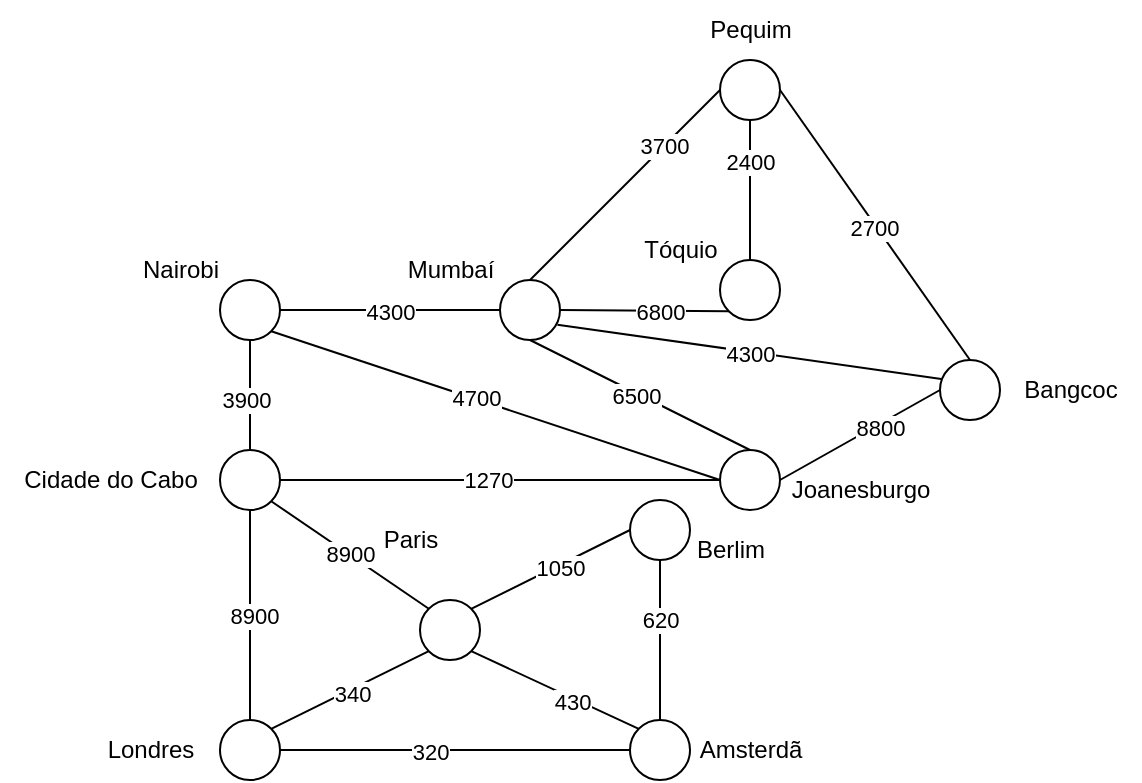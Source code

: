 <mxfile version="21.8.2" type="device">
  <diagram name="Página-1" id="CV9XqpyXxuQP4UJs8Ed8">
    <mxGraphModel dx="1098" dy="828" grid="1" gridSize="10" guides="1" tooltips="1" connect="1" arrows="1" fold="1" page="1" pageScale="1" pageWidth="827" pageHeight="1169" math="0" shadow="0">
      <root>
        <mxCell id="0" />
        <mxCell id="1" parent="0" />
        <mxCell id="S2RxfWhHPL5mNCCE7_fJ-1" value="" style="ellipse;whiteSpace=wrap;html=1;aspect=fixed;" parent="1" vertex="1">
          <mxGeometry x="239" y="335" width="30" height="30" as="geometry" />
        </mxCell>
        <mxCell id="S2RxfWhHPL5mNCCE7_fJ-2" value="&lt;div align=&quot;center&quot;&gt;Cidade do Cabo&lt;/div&gt;" style="text;html=1;align=center;verticalAlign=middle;resizable=0;points=[];autosize=1;strokeColor=none;fillColor=none;" parent="1" vertex="1">
          <mxGeometry x="129" y="335" width="110" height="30" as="geometry" />
        </mxCell>
        <mxCell id="S2RxfWhHPL5mNCCE7_fJ-5" value="" style="ellipse;whiteSpace=wrap;html=1;aspect=fixed;" parent="1" vertex="1">
          <mxGeometry x="239" y="250" width="30" height="30" as="geometry" />
        </mxCell>
        <mxCell id="S2RxfWhHPL5mNCCE7_fJ-6" value="" style="ellipse;whiteSpace=wrap;html=1;aspect=fixed;" parent="1" vertex="1">
          <mxGeometry x="339" y="410" width="30" height="30" as="geometry" />
        </mxCell>
        <mxCell id="S2RxfWhHPL5mNCCE7_fJ-7" value="" style="ellipse;whiteSpace=wrap;html=1;aspect=fixed;" parent="1" vertex="1">
          <mxGeometry x="239" y="470" width="30" height="30" as="geometry" />
        </mxCell>
        <mxCell id="S2RxfWhHPL5mNCCE7_fJ-9" value="" style="ellipse;whiteSpace=wrap;html=1;aspect=fixed;" parent="1" vertex="1">
          <mxGeometry x="444" y="360" width="30" height="30" as="geometry" />
        </mxCell>
        <mxCell id="S2RxfWhHPL5mNCCE7_fJ-10" value="" style="ellipse;whiteSpace=wrap;html=1;aspect=fixed;" parent="1" vertex="1">
          <mxGeometry x="379" y="250" width="30" height="30" as="geometry" />
        </mxCell>
        <mxCell id="S2RxfWhHPL5mNCCE7_fJ-12" value="" style="endArrow=none;html=1;rounded=0;exitX=1;exitY=0.5;exitDx=0;exitDy=0;" parent="1" source="S2RxfWhHPL5mNCCE7_fJ-1" target="S2RxfWhHPL5mNCCE7_fJ-8" edge="1">
          <mxGeometry width="50" height="50" relative="1" as="geometry">
            <mxPoint x="199" y="345" as="sourcePoint" />
            <mxPoint x="299" y="345" as="targetPoint" />
          </mxGeometry>
        </mxCell>
        <mxCell id="S2RxfWhHPL5mNCCE7_fJ-52" value="1270" style="edgeLabel;html=1;align=center;verticalAlign=middle;resizable=0;points=[];" parent="S2RxfWhHPL5mNCCE7_fJ-12" vertex="1" connectable="0">
          <mxGeometry x="-0.056" relative="1" as="geometry">
            <mxPoint as="offset" />
          </mxGeometry>
        </mxCell>
        <mxCell id="S2RxfWhHPL5mNCCE7_fJ-8" value="" style="ellipse;whiteSpace=wrap;html=1;aspect=fixed;" parent="1" vertex="1">
          <mxGeometry x="489" y="335" width="30" height="30" as="geometry" />
        </mxCell>
        <mxCell id="S2RxfWhHPL5mNCCE7_fJ-13" value="Joanesburgo " style="text;html=1;align=center;verticalAlign=middle;resizable=0;points=[];autosize=1;strokeColor=none;fillColor=none;" parent="1" vertex="1">
          <mxGeometry x="509" y="340" width="100" height="30" as="geometry" />
        </mxCell>
        <mxCell id="S2RxfWhHPL5mNCCE7_fJ-16" value="" style="endArrow=none;html=1;rounded=0;exitX=0.5;exitY=0;exitDx=0;exitDy=0;entryX=0.5;entryY=1;entryDx=0;entryDy=0;" parent="1" source="S2RxfWhHPL5mNCCE7_fJ-1" target="S2RxfWhHPL5mNCCE7_fJ-5" edge="1">
          <mxGeometry width="50" height="50" relative="1" as="geometry">
            <mxPoint x="119" y="264.71" as="sourcePoint" />
            <mxPoint x="269" y="264.71" as="targetPoint" />
          </mxGeometry>
        </mxCell>
        <mxCell id="S2RxfWhHPL5mNCCE7_fJ-49" value="3900" style="edgeLabel;html=1;align=center;verticalAlign=middle;resizable=0;points=[];" parent="S2RxfWhHPL5mNCCE7_fJ-16" vertex="1" connectable="0">
          <mxGeometry x="-0.077" y="2" relative="1" as="geometry">
            <mxPoint as="offset" />
          </mxGeometry>
        </mxCell>
        <mxCell id="S2RxfWhHPL5mNCCE7_fJ-17" value="Nairobi" style="text;html=1;align=center;verticalAlign=middle;resizable=0;points=[];autosize=1;strokeColor=none;fillColor=none;" parent="1" vertex="1">
          <mxGeometry x="189" y="230" width="60" height="30" as="geometry" />
        </mxCell>
        <mxCell id="S2RxfWhHPL5mNCCE7_fJ-18" value="" style="endArrow=none;html=1;rounded=0;entryX=0;entryY=0;entryDx=0;entryDy=0;exitX=1;exitY=1;exitDx=0;exitDy=0;" parent="1" source="S2RxfWhHPL5mNCCE7_fJ-1" target="S2RxfWhHPL5mNCCE7_fJ-6" edge="1">
          <mxGeometry width="50" height="50" relative="1" as="geometry">
            <mxPoint x="139" y="460" as="sourcePoint" />
            <mxPoint x="189" y="410" as="targetPoint" />
          </mxGeometry>
        </mxCell>
        <mxCell id="S2RxfWhHPL5mNCCE7_fJ-51" value="8900" style="edgeLabel;html=1;align=center;verticalAlign=middle;resizable=0;points=[];" parent="S2RxfWhHPL5mNCCE7_fJ-18" vertex="1" connectable="0">
          <mxGeometry x="-0.013" relative="1" as="geometry">
            <mxPoint as="offset" />
          </mxGeometry>
        </mxCell>
        <mxCell id="S2RxfWhHPL5mNCCE7_fJ-20" value="Paris" style="text;html=1;align=center;verticalAlign=middle;resizable=0;points=[];autosize=1;strokeColor=none;fillColor=none;" parent="1" vertex="1">
          <mxGeometry x="309" y="365" width="50" height="30" as="geometry" />
        </mxCell>
        <mxCell id="S2RxfWhHPL5mNCCE7_fJ-23" value="" style="endArrow=none;html=1;rounded=0;entryX=0.5;entryY=1;entryDx=0;entryDy=0;exitX=0.5;exitY=0;exitDx=0;exitDy=0;" parent="1" source="S2RxfWhHPL5mNCCE7_fJ-8" target="S2RxfWhHPL5mNCCE7_fJ-10" edge="1">
          <mxGeometry width="50" height="50" relative="1" as="geometry">
            <mxPoint x="339" y="330" as="sourcePoint" />
            <mxPoint x="389" y="280" as="targetPoint" />
          </mxGeometry>
        </mxCell>
        <mxCell id="S2RxfWhHPL5mNCCE7_fJ-60" value="6500" style="edgeLabel;html=1;align=center;verticalAlign=middle;resizable=0;points=[];" parent="S2RxfWhHPL5mNCCE7_fJ-23" vertex="1" connectable="0">
          <mxGeometry x="0.041" y="1" relative="1" as="geometry">
            <mxPoint as="offset" />
          </mxGeometry>
        </mxCell>
        <mxCell id="S2RxfWhHPL5mNCCE7_fJ-24" value="Mumbaí " style="text;html=1;align=center;verticalAlign=middle;resizable=0;points=[];autosize=1;strokeColor=none;fillColor=none;" parent="1" vertex="1">
          <mxGeometry x="319" y="230" width="70" height="30" as="geometry" />
        </mxCell>
        <mxCell id="S2RxfWhHPL5mNCCE7_fJ-25" value="" style="endArrow=none;html=1;rounded=0;entryX=0;entryY=0.5;entryDx=0;entryDy=0;exitX=1;exitY=0.5;exitDx=0;exitDy=0;" parent="1" source="S2RxfWhHPL5mNCCE7_fJ-5" target="S2RxfWhHPL5mNCCE7_fJ-10" edge="1">
          <mxGeometry width="50" height="50" relative="1" as="geometry">
            <mxPoint x="299" y="330" as="sourcePoint" />
            <mxPoint x="349" y="280" as="targetPoint" />
          </mxGeometry>
        </mxCell>
        <mxCell id="S2RxfWhHPL5mNCCE7_fJ-72" value="4300" style="edgeLabel;html=1;align=center;verticalAlign=middle;resizable=0;points=[];" parent="S2RxfWhHPL5mNCCE7_fJ-25" vertex="1" connectable="0">
          <mxGeometry x="0.004" y="-1" relative="1" as="geometry">
            <mxPoint as="offset" />
          </mxGeometry>
        </mxCell>
        <mxCell id="S2RxfWhHPL5mNCCE7_fJ-26" value="Londres" style="text;html=1;align=center;verticalAlign=middle;resizable=0;points=[];autosize=1;strokeColor=none;fillColor=none;" parent="1" vertex="1">
          <mxGeometry x="169" y="470" width="70" height="30" as="geometry" />
        </mxCell>
        <mxCell id="S2RxfWhHPL5mNCCE7_fJ-27" value="" style="endArrow=none;html=1;rounded=0;entryX=0;entryY=1;entryDx=0;entryDy=0;exitX=1;exitY=0;exitDx=0;exitDy=0;" parent="1" source="S2RxfWhHPL5mNCCE7_fJ-7" target="S2RxfWhHPL5mNCCE7_fJ-6" edge="1">
          <mxGeometry width="50" height="50" relative="1" as="geometry">
            <mxPoint x="159" y="530" as="sourcePoint" />
            <mxPoint x="209" y="480" as="targetPoint" />
          </mxGeometry>
        </mxCell>
        <mxCell id="S2RxfWhHPL5mNCCE7_fJ-61" value="340" style="edgeLabel;html=1;align=center;verticalAlign=middle;resizable=0;points=[];" parent="S2RxfWhHPL5mNCCE7_fJ-27" vertex="1" connectable="0">
          <mxGeometry x="0.001" y="-2" relative="1" as="geometry">
            <mxPoint as="offset" />
          </mxGeometry>
        </mxCell>
        <mxCell id="S2RxfWhHPL5mNCCE7_fJ-28" value="Berlim " style="text;html=1;align=center;verticalAlign=middle;resizable=0;points=[];autosize=1;strokeColor=none;fillColor=none;" parent="1" vertex="1">
          <mxGeometry x="464" y="370" width="60" height="30" as="geometry" />
        </mxCell>
        <mxCell id="S2RxfWhHPL5mNCCE7_fJ-31" value="" style="endArrow=none;html=1;rounded=0;entryX=0.5;entryY=1;entryDx=0;entryDy=0;exitX=0.5;exitY=0;exitDx=0;exitDy=0;" parent="1" source="S2RxfWhHPL5mNCCE7_fJ-7" target="S2RxfWhHPL5mNCCE7_fJ-1" edge="1">
          <mxGeometry width="50" height="50" relative="1" as="geometry">
            <mxPoint x="279" y="405" as="sourcePoint" />
            <mxPoint x="209" y="495" as="targetPoint" />
          </mxGeometry>
        </mxCell>
        <mxCell id="S2RxfWhHPL5mNCCE7_fJ-48" value="8900" style="edgeLabel;html=1;align=center;verticalAlign=middle;resizable=0;points=[];" parent="S2RxfWhHPL5mNCCE7_fJ-31" vertex="1" connectable="0">
          <mxGeometry x="0.004" y="-2" relative="1" as="geometry">
            <mxPoint as="offset" />
          </mxGeometry>
        </mxCell>
        <mxCell id="S2RxfWhHPL5mNCCE7_fJ-32" value="" style="endArrow=none;html=1;rounded=0;exitX=1;exitY=0.5;exitDx=0;exitDy=0;entryX=0;entryY=0.5;entryDx=0;entryDy=0;" parent="1" source="S2RxfWhHPL5mNCCE7_fJ-7" target="S2RxfWhHPL5mNCCE7_fJ-33" edge="1">
          <mxGeometry width="50" height="50" relative="1" as="geometry">
            <mxPoint x="409" y="395" as="sourcePoint" />
            <mxPoint x="379" y="405" as="targetPoint" />
          </mxGeometry>
        </mxCell>
        <mxCell id="S2RxfWhHPL5mNCCE7_fJ-62" value="320" style="edgeLabel;html=1;align=center;verticalAlign=middle;resizable=0;points=[];" parent="S2RxfWhHPL5mNCCE7_fJ-32" vertex="1" connectable="0">
          <mxGeometry x="-0.149" y="-1" relative="1" as="geometry">
            <mxPoint as="offset" />
          </mxGeometry>
        </mxCell>
        <mxCell id="S2RxfWhHPL5mNCCE7_fJ-33" value="" style="ellipse;whiteSpace=wrap;html=1;aspect=fixed;" parent="1" vertex="1">
          <mxGeometry x="444" y="470" width="30" height="30" as="geometry" />
        </mxCell>
        <mxCell id="S2RxfWhHPL5mNCCE7_fJ-34" value="Amsterdã" style="text;html=1;align=center;verticalAlign=middle;resizable=0;points=[];autosize=1;strokeColor=none;fillColor=none;" parent="1" vertex="1">
          <mxGeometry x="464" y="470" width="80" height="30" as="geometry" />
        </mxCell>
        <mxCell id="S2RxfWhHPL5mNCCE7_fJ-35" value="" style="endArrow=none;html=1;rounded=0;entryX=1;entryY=1;entryDx=0;entryDy=0;exitX=0;exitY=0;exitDx=0;exitDy=0;" parent="1" source="S2RxfWhHPL5mNCCE7_fJ-33" target="S2RxfWhHPL5mNCCE7_fJ-6" edge="1">
          <mxGeometry width="50" height="50" relative="1" as="geometry">
            <mxPoint x="419" y="430" as="sourcePoint" />
            <mxPoint x="378.997" y="404.693" as="targetPoint" />
          </mxGeometry>
        </mxCell>
        <mxCell id="S2RxfWhHPL5mNCCE7_fJ-63" value="430" style="edgeLabel;html=1;align=center;verticalAlign=middle;resizable=0;points=[];" parent="S2RxfWhHPL5mNCCE7_fJ-35" vertex="1" connectable="0">
          <mxGeometry x="-0.221" y="2" relative="1" as="geometry">
            <mxPoint as="offset" />
          </mxGeometry>
        </mxCell>
        <mxCell id="S2RxfWhHPL5mNCCE7_fJ-36" value="" style="endArrow=none;html=1;rounded=0;exitX=0.5;exitY=0;exitDx=0;exitDy=0;entryX=0.5;entryY=1;entryDx=0;entryDy=0;" parent="1" source="S2RxfWhHPL5mNCCE7_fJ-33" target="S2RxfWhHPL5mNCCE7_fJ-9" edge="1">
          <mxGeometry width="50" height="50" relative="1" as="geometry">
            <mxPoint x="549" y="510" as="sourcePoint" />
            <mxPoint x="599" y="460" as="targetPoint" />
          </mxGeometry>
        </mxCell>
        <mxCell id="S2RxfWhHPL5mNCCE7_fJ-64" value="620" style="edgeLabel;html=1;align=center;verticalAlign=middle;resizable=0;points=[];" parent="S2RxfWhHPL5mNCCE7_fJ-36" vertex="1" connectable="0">
          <mxGeometry x="0.266" relative="1" as="geometry">
            <mxPoint as="offset" />
          </mxGeometry>
        </mxCell>
        <mxCell id="S2RxfWhHPL5mNCCE7_fJ-38" value="" style="ellipse;whiteSpace=wrap;html=1;aspect=fixed;" parent="1" vertex="1">
          <mxGeometry x="599" y="290" width="30" height="30" as="geometry" />
        </mxCell>
        <mxCell id="S2RxfWhHPL5mNCCE7_fJ-40" value="Bangcoc" style="text;html=1;align=center;verticalAlign=middle;resizable=0;points=[];autosize=1;strokeColor=none;fillColor=none;" parent="1" vertex="1">
          <mxGeometry x="629" y="290" width="70" height="30" as="geometry" />
        </mxCell>
        <mxCell id="S2RxfWhHPL5mNCCE7_fJ-41" value="" style="ellipse;whiteSpace=wrap;html=1;aspect=fixed;" parent="1" vertex="1">
          <mxGeometry x="489" y="140" width="30" height="30" as="geometry" />
        </mxCell>
        <mxCell id="S2RxfWhHPL5mNCCE7_fJ-42" value="Tóquio" style="text;html=1;align=center;verticalAlign=middle;resizable=0;points=[];autosize=1;strokeColor=none;fillColor=none;" parent="1" vertex="1">
          <mxGeometry x="439" y="220" width="60" height="30" as="geometry" />
        </mxCell>
        <mxCell id="S2RxfWhHPL5mNCCE7_fJ-43" value="" style="ellipse;whiteSpace=wrap;html=1;aspect=fixed;" parent="1" vertex="1">
          <mxGeometry x="489" y="240" width="30" height="30" as="geometry" />
        </mxCell>
        <mxCell id="S2RxfWhHPL5mNCCE7_fJ-44" value="Pequim" style="text;html=1;align=center;verticalAlign=middle;resizable=0;points=[];autosize=1;strokeColor=none;fillColor=none;" parent="1" vertex="1">
          <mxGeometry x="469" y="110" width="70" height="30" as="geometry" />
        </mxCell>
        <mxCell id="S2RxfWhHPL5mNCCE7_fJ-47" value="" style="endArrow=none;html=1;rounded=0;entryX=0;entryY=0.5;entryDx=0;entryDy=0;exitX=1;exitY=0;exitDx=0;exitDy=0;" parent="1" source="S2RxfWhHPL5mNCCE7_fJ-6" target="S2RxfWhHPL5mNCCE7_fJ-9" edge="1">
          <mxGeometry width="50" height="50" relative="1" as="geometry">
            <mxPoint x="199" y="590" as="sourcePoint" />
            <mxPoint x="249" y="540" as="targetPoint" />
          </mxGeometry>
        </mxCell>
        <mxCell id="S2RxfWhHPL5mNCCE7_fJ-65" value="1050" style="edgeLabel;html=1;align=center;verticalAlign=middle;resizable=0;points=[];" parent="S2RxfWhHPL5mNCCE7_fJ-47" vertex="1" connectable="0">
          <mxGeometry x="0.092" y="-1" relative="1" as="geometry">
            <mxPoint as="offset" />
          </mxGeometry>
        </mxCell>
        <mxCell id="S2RxfWhHPL5mNCCE7_fJ-54" value="" style="endArrow=none;html=1;rounded=0;entryX=0;entryY=0.5;entryDx=0;entryDy=0;exitX=1;exitY=1;exitDx=0;exitDy=0;" parent="1" source="S2RxfWhHPL5mNCCE7_fJ-5" target="S2RxfWhHPL5mNCCE7_fJ-8" edge="1">
          <mxGeometry width="50" height="50" relative="1" as="geometry">
            <mxPoint x="229" y="310" as="sourcePoint" />
            <mxPoint x="379" y="310" as="targetPoint" />
          </mxGeometry>
        </mxCell>
        <mxCell id="S2RxfWhHPL5mNCCE7_fJ-56" value="4700" style="edgeLabel;html=1;align=center;verticalAlign=middle;resizable=0;points=[];" parent="S2RxfWhHPL5mNCCE7_fJ-54" vertex="1" connectable="0">
          <mxGeometry x="-0.094" y="1" relative="1" as="geometry">
            <mxPoint as="offset" />
          </mxGeometry>
        </mxCell>
        <mxCell id="S2RxfWhHPL5mNCCE7_fJ-57" value="" style="endArrow=none;html=1;rounded=0;entryX=0;entryY=0.5;entryDx=0;entryDy=0;exitX=1;exitY=0.5;exitDx=0;exitDy=0;" parent="1" source="S2RxfWhHPL5mNCCE7_fJ-8" target="S2RxfWhHPL5mNCCE7_fJ-38" edge="1">
          <mxGeometry width="50" height="50" relative="1" as="geometry">
            <mxPoint x="623" y="365" as="sourcePoint" />
            <mxPoint x="503" y="280" as="targetPoint" />
          </mxGeometry>
        </mxCell>
        <mxCell id="S2RxfWhHPL5mNCCE7_fJ-58" value="8800" style="edgeLabel;html=1;align=center;verticalAlign=middle;resizable=0;points=[];" parent="S2RxfWhHPL5mNCCE7_fJ-57" vertex="1" connectable="0">
          <mxGeometry x="0.217" y="-1" relative="1" as="geometry">
            <mxPoint as="offset" />
          </mxGeometry>
        </mxCell>
        <mxCell id="S2RxfWhHPL5mNCCE7_fJ-66" value="" style="endArrow=none;html=1;rounded=0;exitX=1;exitY=0.5;exitDx=0;exitDy=0;entryX=0;entryY=1;entryDx=0;entryDy=0;" parent="1" source="S2RxfWhHPL5mNCCE7_fJ-10" target="S2RxfWhHPL5mNCCE7_fJ-43" edge="1">
          <mxGeometry width="50" height="50" relative="1" as="geometry">
            <mxPoint x="368" y="220.0" as="sourcePoint" />
            <mxPoint x="458" y="205.29" as="targetPoint" />
          </mxGeometry>
        </mxCell>
        <mxCell id="S2RxfWhHPL5mNCCE7_fJ-67" value="6800" style="edgeLabel;html=1;align=center;verticalAlign=middle;resizable=0;points=[];" parent="S2RxfWhHPL5mNCCE7_fJ-66" vertex="1" connectable="0">
          <mxGeometry x="0.175" relative="1" as="geometry">
            <mxPoint as="offset" />
          </mxGeometry>
        </mxCell>
        <mxCell id="S2RxfWhHPL5mNCCE7_fJ-68" value="" style="endArrow=none;html=1;rounded=0;entryX=0.5;entryY=0;entryDx=0;entryDy=0;exitX=0;exitY=0.5;exitDx=0;exitDy=0;" parent="1" source="S2RxfWhHPL5mNCCE7_fJ-41" target="S2RxfWhHPL5mNCCE7_fJ-10" edge="1">
          <mxGeometry width="50" height="50" relative="1" as="geometry">
            <mxPoint x="199" y="210" as="sourcePoint" />
            <mxPoint x="349" y="210" as="targetPoint" />
          </mxGeometry>
        </mxCell>
        <mxCell id="S2RxfWhHPL5mNCCE7_fJ-69" value="3700" style="edgeLabel;html=1;align=center;verticalAlign=middle;resizable=0;points=[];" parent="S2RxfWhHPL5mNCCE7_fJ-68" vertex="1" connectable="0">
          <mxGeometry x="-0.412" relative="1" as="geometry">
            <mxPoint as="offset" />
          </mxGeometry>
        </mxCell>
        <mxCell id="S2RxfWhHPL5mNCCE7_fJ-70" value="" style="endArrow=none;html=1;rounded=0;entryX=0.5;entryY=0;entryDx=0;entryDy=0;exitX=0.5;exitY=1;exitDx=0;exitDy=0;" parent="1" source="S2RxfWhHPL5mNCCE7_fJ-41" target="S2RxfWhHPL5mNCCE7_fJ-43" edge="1">
          <mxGeometry width="50" height="50" relative="1" as="geometry">
            <mxPoint x="289" y="130" as="sourcePoint" />
            <mxPoint x="413" y="194" as="targetPoint" />
          </mxGeometry>
        </mxCell>
        <mxCell id="S2RxfWhHPL5mNCCE7_fJ-71" value="2400" style="edgeLabel;html=1;align=center;verticalAlign=middle;resizable=0;points=[];" parent="S2RxfWhHPL5mNCCE7_fJ-70" vertex="1" connectable="0">
          <mxGeometry x="-0.412" relative="1" as="geometry">
            <mxPoint as="offset" />
          </mxGeometry>
        </mxCell>
        <mxCell id="S2RxfWhHPL5mNCCE7_fJ-73" value="" style="endArrow=none;html=1;rounded=0;entryX=0.021;entryY=0.316;entryDx=0;entryDy=0;exitX=0.957;exitY=0.744;exitDx=0;exitDy=0;entryPerimeter=0;exitPerimeter=0;" parent="1" source="S2RxfWhHPL5mNCCE7_fJ-10" target="S2RxfWhHPL5mNCCE7_fJ-38" edge="1">
          <mxGeometry width="50" height="50" relative="1" as="geometry">
            <mxPoint x="449" y="280" as="sourcePoint" />
            <mxPoint x="599" y="280" as="targetPoint" />
          </mxGeometry>
        </mxCell>
        <mxCell id="S2RxfWhHPL5mNCCE7_fJ-74" value="4300" style="edgeLabel;html=1;align=center;verticalAlign=middle;resizable=0;points=[];" parent="S2RxfWhHPL5mNCCE7_fJ-73" vertex="1" connectable="0">
          <mxGeometry x="0.004" y="-1" relative="1" as="geometry">
            <mxPoint as="offset" />
          </mxGeometry>
        </mxCell>
        <mxCell id="S2RxfWhHPL5mNCCE7_fJ-75" value="" style="endArrow=none;html=1;rounded=0;exitX=1;exitY=0.5;exitDx=0;exitDy=0;entryX=0.5;entryY=0;entryDx=0;entryDy=0;" parent="1" source="S2RxfWhHPL5mNCCE7_fJ-41" target="S2RxfWhHPL5mNCCE7_fJ-38" edge="1">
          <mxGeometry width="50" height="50" relative="1" as="geometry">
            <mxPoint x="469" y="90" as="sourcePoint" />
            <mxPoint x="729" y="130" as="targetPoint" />
          </mxGeometry>
        </mxCell>
        <mxCell id="S2RxfWhHPL5mNCCE7_fJ-76" value="2700" style="edgeLabel;html=1;align=center;verticalAlign=middle;resizable=0;points=[];" parent="S2RxfWhHPL5mNCCE7_fJ-75" vertex="1" connectable="0">
          <mxGeometry x="0.004" y="-1" relative="1" as="geometry">
            <mxPoint as="offset" />
          </mxGeometry>
        </mxCell>
      </root>
    </mxGraphModel>
  </diagram>
</mxfile>

